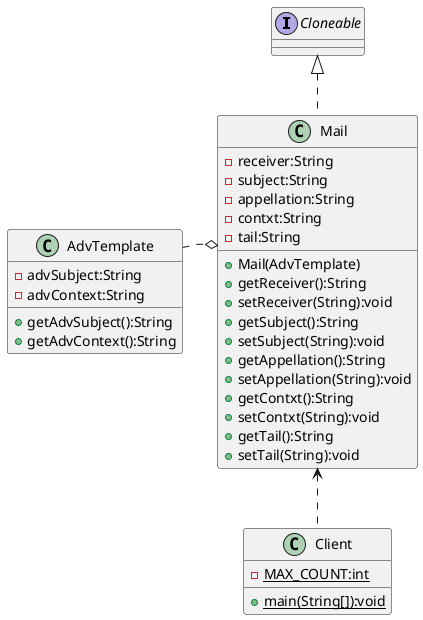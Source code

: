 @startuml
interface Cloneable{}

class AdvTemplate{
-advSubject:String
-advContext:String
+getAdvSubject():String
+getAdvContext():String
}

class Mail{
-receiver:String
-subject:String
-appellation:String
-contxt:String
-tail:String
+Mail(AdvTemplate)
+getReceiver():String
+setReceiver(String):void
+getSubject():String
+setSubject(String):void
+getAppellation():String
+setAppellation(String):void
+getContxt():String
+setContxt(String):void
+getTail():String
+setTail(String):void
}

class Client{
-{static}MAX_COUNT:int
+{static}main(String[]):void
}


AdvTemplate -[hidden]> Mail
AdvTemplate ..o Mail
Mail<..Client
Cloneable<|..Mail



@enduml